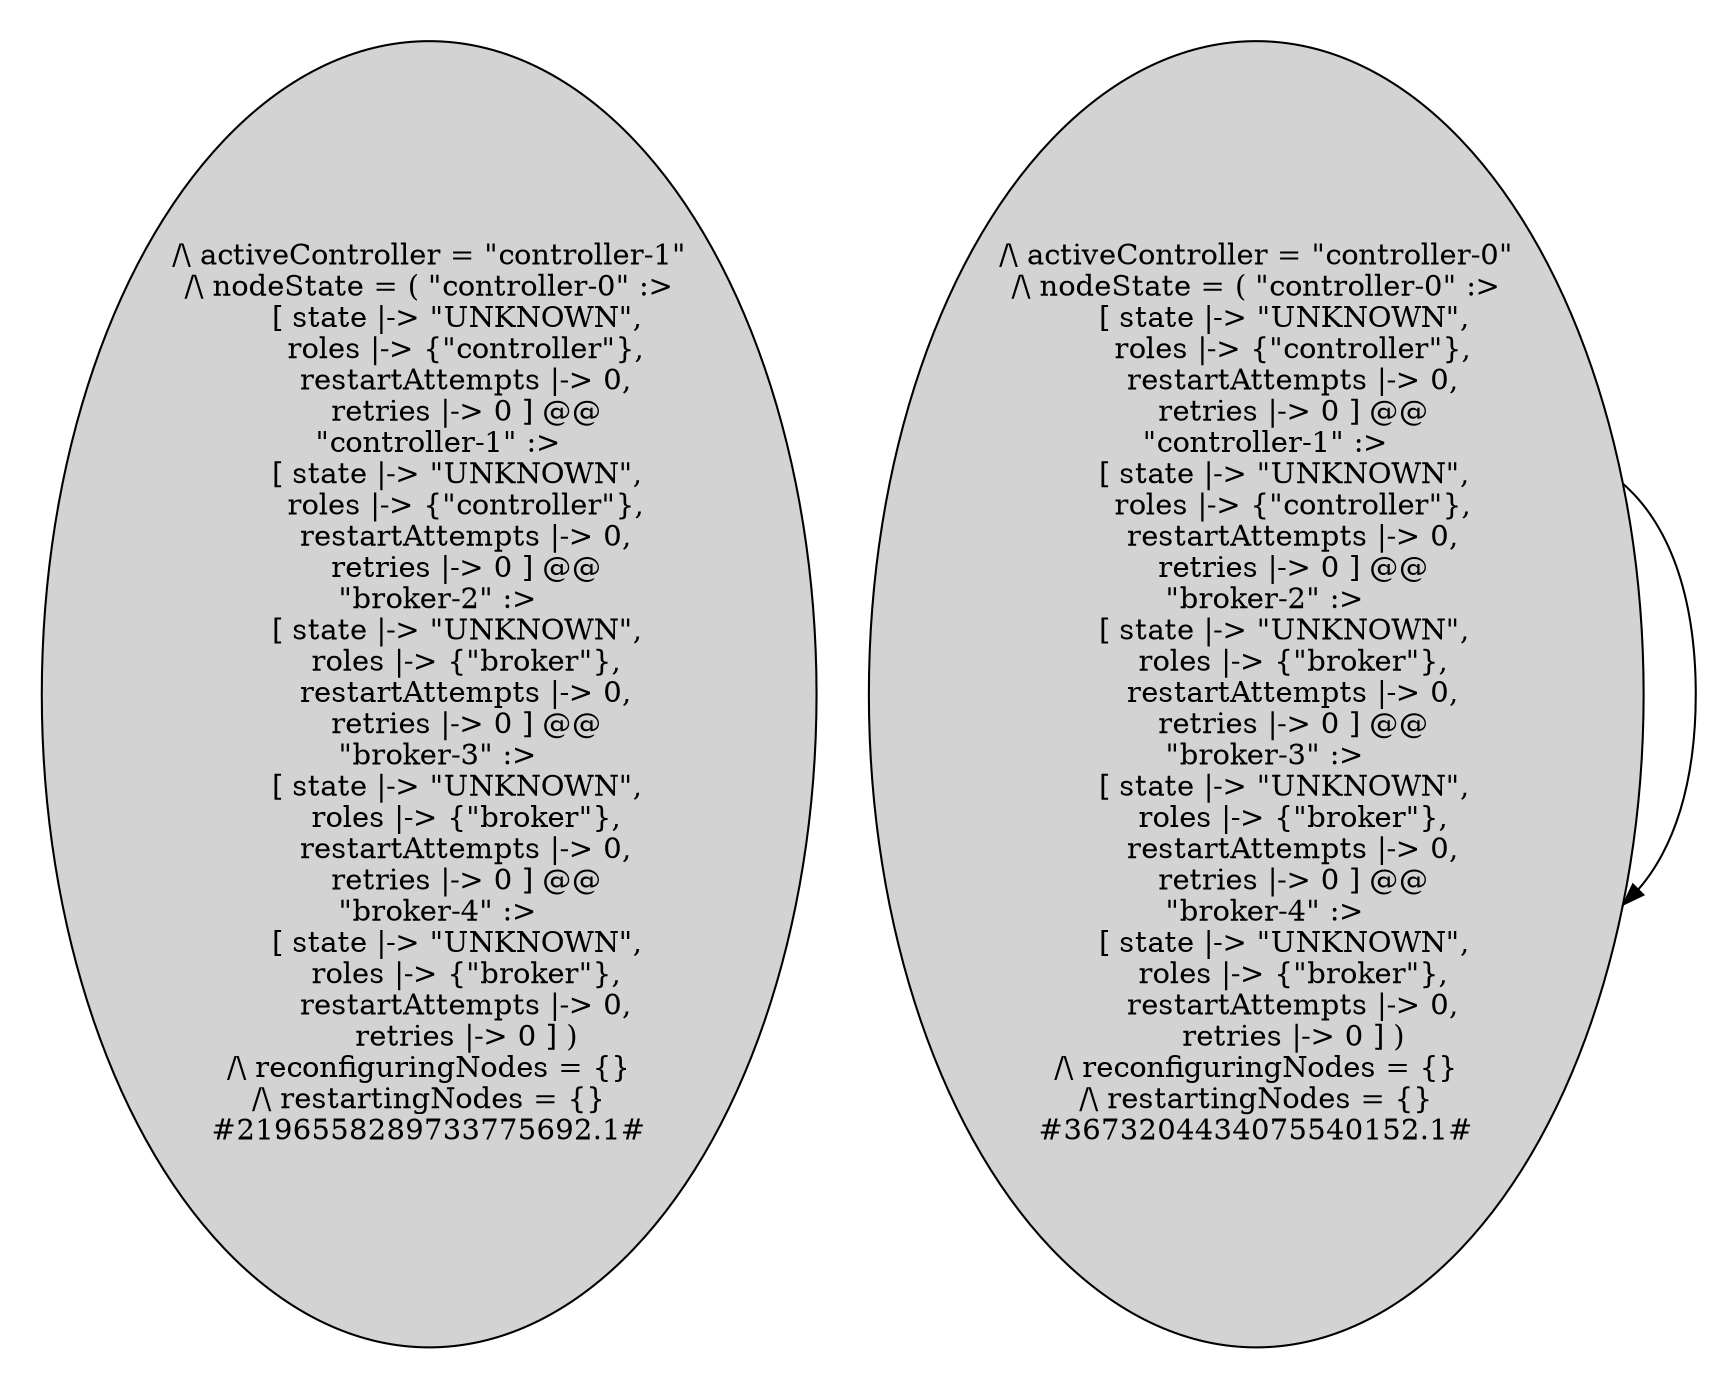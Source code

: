 digraph DiskGraph {
nodesep=0.35;
subgraph cluster_graph {
color="white";
"3673204434075540152.1" [style = filled] [label="/\\ activeController = \"controller-0\"\n/\\ nodeState = ( \"controller-0\" :>\n      [ state |-> \"UNKNOWN\",\n        roles |-> {\"controller\"},\n        restartAttempts |-> 0,\n        retries |-> 0 ] @@\n  \"controller-1\" :>\n      [ state |-> \"UNKNOWN\",\n        roles |-> {\"controller\"},\n        restartAttempts |-> 0,\n        retries |-> 0 ] @@\n  \"broker-2\" :>\n      [ state |-> \"UNKNOWN\",\n        roles |-> {\"broker\"},\n        restartAttempts |-> 0,\n        retries |-> 0 ] @@\n  \"broker-3\" :>\n      [ state |-> \"UNKNOWN\",\n        roles |-> {\"broker\"},\n        restartAttempts |-> 0,\n        retries |-> 0 ] @@\n  \"broker-4\" :>\n      [ state |-> \"UNKNOWN\",\n        roles |-> {\"broker\"},\n        restartAttempts |-> 0,\n        retries |-> 0 ] )\n/\\ reconfiguringNodes = {}\n/\\ restartingNodes = {}
#3673204434075540152.1#"]
"2196558289733775692.1" [style = filled] [label="/\\ activeController = \"controller-1\"\n/\\ nodeState = ( \"controller-0\" :>\n      [ state |-> \"UNKNOWN\",\n        roles |-> {\"controller\"},\n        restartAttempts |-> 0,\n        retries |-> 0 ] @@\n  \"controller-1\" :>\n      [ state |-> \"UNKNOWN\",\n        roles |-> {\"controller\"},\n        restartAttempts |-> 0,\n        retries |-> 0 ] @@\n  \"broker-2\" :>\n      [ state |-> \"UNKNOWN\",\n        roles |-> {\"broker\"},\n        restartAttempts |-> 0,\n        retries |-> 0 ] @@\n  \"broker-3\" :>\n      [ state |-> \"UNKNOWN\",\n        roles |-> {\"broker\"},\n        restartAttempts |-> 0,\n        retries |-> 0 ] @@\n  \"broker-4\" :>\n      [ state |-> \"UNKNOWN\",\n        roles |-> {\"broker\"},\n        restartAttempts |-> 0,\n        retries |-> 0 ] )\n/\\ reconfiguringNodes = {}\n/\\ restartingNodes = {}
#2196558289733775692.1#"]
"3673204434075540152.1" -> "3673204434075540152.1";
"3673204434075540152.1" [label="/\\ activeController = \"controller-0\"\n/\\ nodeState = ( \"controller-0\" :>\n      [ state |-> \"UNKNOWN\",\n        roles |-> {\"controller\"},\n        restartAttempts |-> 0,\n        retries |-> 0 ] @@\n  \"controller-1\" :>\n      [ state |-> \"UNKNOWN\",\n        roles |-> {\"controller\"},\n        restartAttempts |-> 0,\n        retries |-> 0 ] @@\n  \"broker-2\" :>\n      [ state |-> \"UNKNOWN\",\n        roles |-> {\"broker\"},\n        restartAttempts |-> 0,\n        retries |-> 0 ] @@\n  \"broker-3\" :>\n      [ state |-> \"UNKNOWN\",\n        roles |-> {\"broker\"},\n        restartAttempts |-> 0,\n        retries |-> 0 ] @@\n  \"broker-4\" :>\n      [ state |-> \"UNKNOWN\",\n        roles |-> {\"broker\"},\n        restartAttempts |-> 0,\n        retries |-> 0 ] )\n/\\ reconfiguringNodes = {}\n/\\ restartingNodes = {}
#3673204434075540152.1#"];
}
}